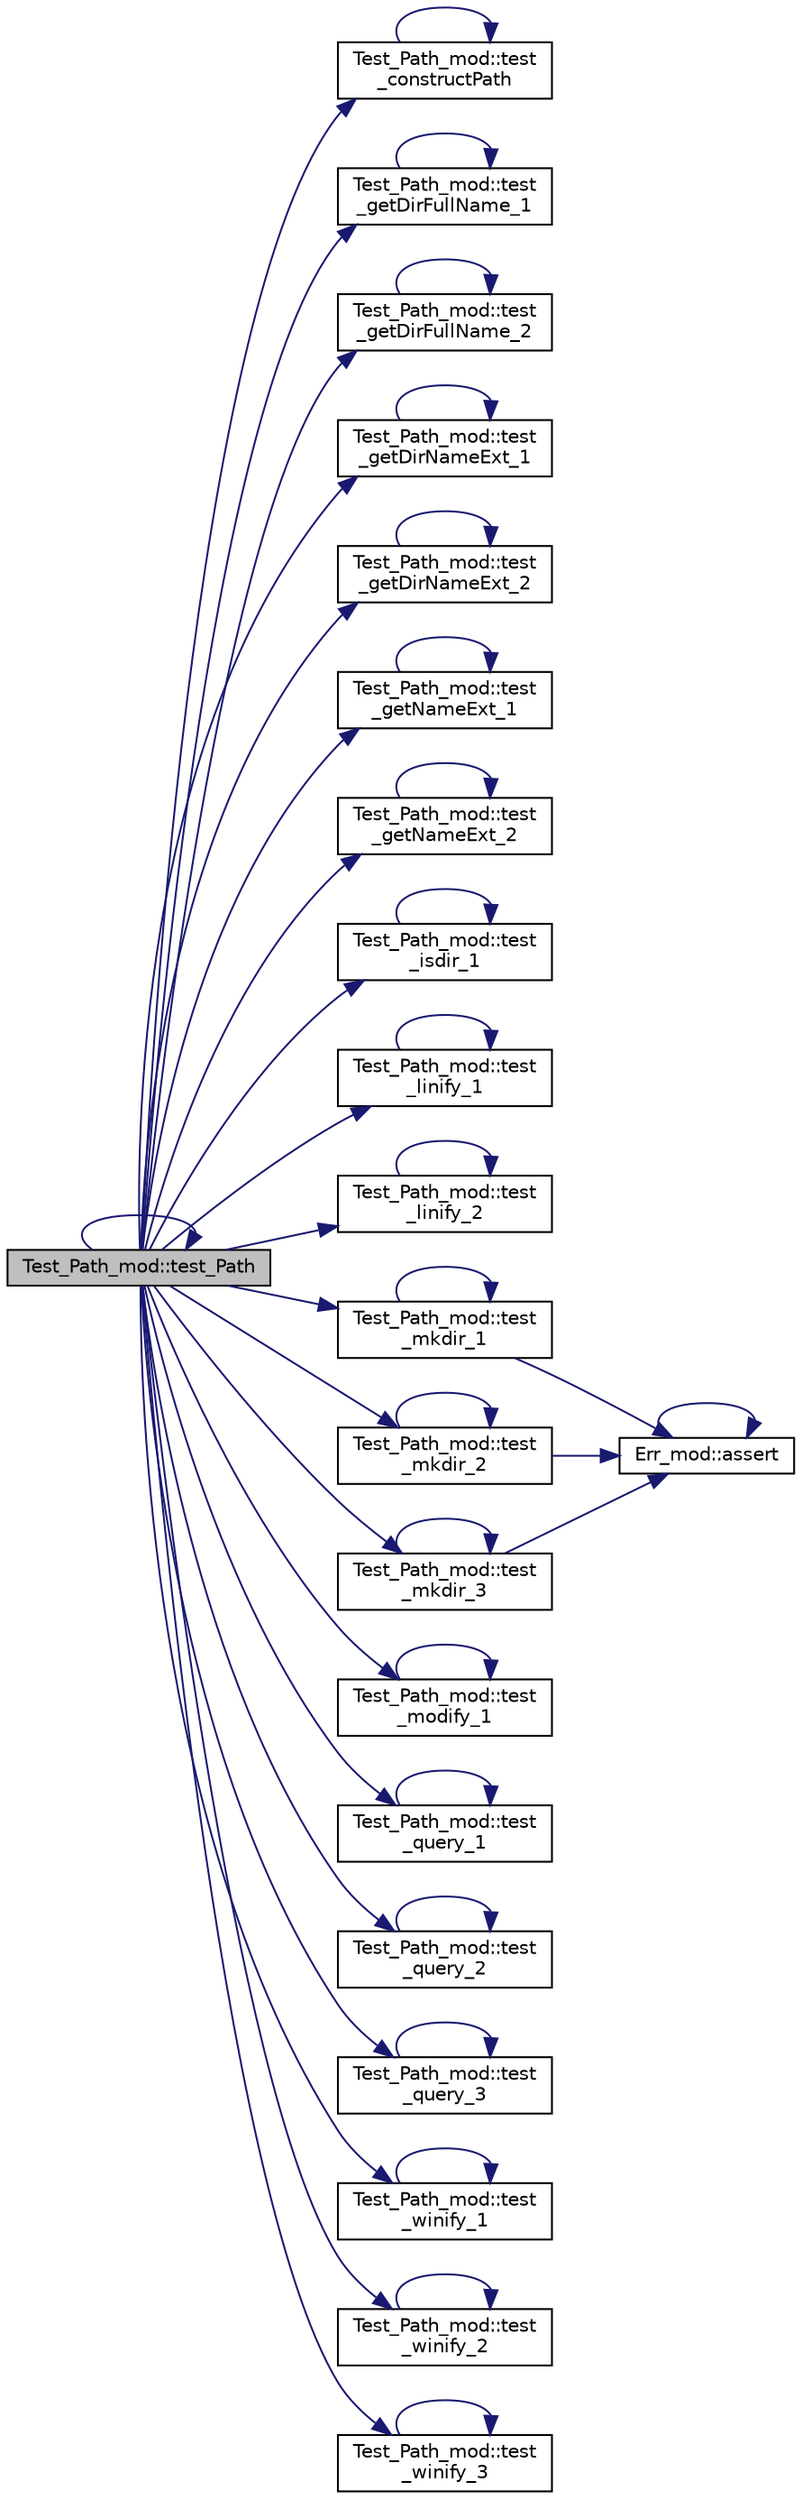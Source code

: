 digraph "Test_Path_mod::test_Path"
{
 // LATEX_PDF_SIZE
  edge [fontname="Helvetica",fontsize="10",labelfontname="Helvetica",labelfontsize="10"];
  node [fontname="Helvetica",fontsize="10",shape=record];
  rankdir="LR";
  Node1 [label="Test_Path_mod::test_Path",height=0.2,width=0.4,color="black", fillcolor="grey75", style="filled", fontcolor="black",tooltip=" "];
  Node1 -> Node2 [color="midnightblue",fontsize="10",style="solid",fontname="Helvetica"];
  Node2 [label="Test_Path_mod::test\l_constructPath",height=0.2,width=0.4,color="black", fillcolor="white", style="filled",URL="$namespaceTest__Path__mod.html#ac97731c1d2333ebd760a665f06e569c3",tooltip=" "];
  Node2 -> Node2 [color="midnightblue",fontsize="10",style="solid",fontname="Helvetica"];
  Node1 -> Node3 [color="midnightblue",fontsize="10",style="solid",fontname="Helvetica"];
  Node3 [label="Test_Path_mod::test\l_getDirFullName_1",height=0.2,width=0.4,color="black", fillcolor="white", style="filled",URL="$namespaceTest__Path__mod.html#a809f09b0de1f62e71695e029810a1f87",tooltip=" "];
  Node3 -> Node3 [color="midnightblue",fontsize="10",style="solid",fontname="Helvetica"];
  Node1 -> Node4 [color="midnightblue",fontsize="10",style="solid",fontname="Helvetica"];
  Node4 [label="Test_Path_mod::test\l_getDirFullName_2",height=0.2,width=0.4,color="black", fillcolor="white", style="filled",URL="$namespaceTest__Path__mod.html#a0defd2bb5724d1d72140f92fd614adb8",tooltip="When the filename is all file name without extension (any dots), getDirFullName() must return the ful..."];
  Node4 -> Node4 [color="midnightblue",fontsize="10",style="solid",fontname="Helvetica"];
  Node1 -> Node5 [color="midnightblue",fontsize="10",style="solid",fontname="Helvetica"];
  Node5 [label="Test_Path_mod::test\l_getDirNameExt_1",height=0.2,width=0.4,color="black", fillcolor="white", style="filled",URL="$namespaceTest__Path__mod.html#a2d3cff9e8d9be0e1baedb5ac481015c2",tooltip=" "];
  Node5 -> Node5 [color="midnightblue",fontsize="10",style="solid",fontname="Helvetica"];
  Node1 -> Node6 [color="midnightblue",fontsize="10",style="solid",fontname="Helvetica"];
  Node6 [label="Test_Path_mod::test\l_getDirNameExt_2",height=0.2,width=0.4,color="black", fillcolor="white", style="filled",URL="$namespaceTest__Path__mod.html#a0cda3a73fafb705b1a55e6d524beb091",tooltip=" "];
  Node6 -> Node6 [color="midnightblue",fontsize="10",style="solid",fontname="Helvetica"];
  Node1 -> Node7 [color="midnightblue",fontsize="10",style="solid",fontname="Helvetica"];
  Node7 [label="Test_Path_mod::test\l_getNameExt_1",height=0.2,width=0.4,color="black", fillcolor="white", style="filled",URL="$namespaceTest__Path__mod.html#accd3e18e754414cb875adf5045d86ff6",tooltip="When the filename is all file extension, getNameExt() must return an empty file name and an extension..."];
  Node7 -> Node7 [color="midnightblue",fontsize="10",style="solid",fontname="Helvetica"];
  Node1 -> Node8 [color="midnightblue",fontsize="10",style="solid",fontname="Helvetica"];
  Node8 [label="Test_Path_mod::test\l_getNameExt_2",height=0.2,width=0.4,color="black", fillcolor="white", style="filled",URL="$namespaceTest__Path__mod.html#a23aee363b5a8190370414f9063f4147a",tooltip=" "];
  Node8 -> Node8 [color="midnightblue",fontsize="10",style="solid",fontname="Helvetica"];
  Node1 -> Node9 [color="midnightblue",fontsize="10",style="solid",fontname="Helvetica"];
  Node9 [label="Test_Path_mod::test\l_isdir_1",height=0.2,width=0.4,color="black", fillcolor="white", style="filled",URL="$namespaceTest__Path__mod.html#ac1fdbe6c9e537fbcb53271438c75eed9",tooltip="Test if isdir() can successfully detect an existing directory."];
  Node9 -> Node9 [color="midnightblue",fontsize="10",style="solid",fontname="Helvetica"];
  Node1 -> Node10 [color="midnightblue",fontsize="10",style="solid",fontname="Helvetica"];
  Node10 [label="Test_Path_mod::test\l_linify_1",height=0.2,width=0.4,color="black", fillcolor="white", style="filled",URL="$namespaceTest__Path__mod.html#ac61b7c56222a827b40be3e145c19e6f8",tooltip=" "];
  Node10 -> Node10 [color="midnightblue",fontsize="10",style="solid",fontname="Helvetica"];
  Node1 -> Node11 [color="midnightblue",fontsize="10",style="solid",fontname="Helvetica"];
  Node11 [label="Test_Path_mod::test\l_linify_2",height=0.2,width=0.4,color="black", fillcolor="white", style="filled",URL="$namespaceTest__Path__mod.html#a1e00d5c44632e1f2e37b64b322b40d56",tooltip=" "];
  Node11 -> Node11 [color="midnightblue",fontsize="10",style="solid",fontname="Helvetica"];
  Node1 -> Node12 [color="midnightblue",fontsize="10",style="solid",fontname="Helvetica"];
  Node12 [label="Test_Path_mod::test\l_mkdir_1",height=0.2,width=0.4,color="black", fillcolor="white", style="filled",URL="$namespaceTest__Path__mod.html#a53c5fe29bb5c59e9f3e70c33a89910df",tooltip="Test whether all processors are capable of generating directories."];
  Node12 -> Node13 [color="midnightblue",fontsize="10",style="solid",fontname="Helvetica"];
  Node13 [label="Err_mod::assert",height=0.2,width=0.4,color="black", fillcolor="white", style="filled",URL="$namespaceErr__mod.html#a36a83db6a4f7bbdd52e4e1a4da550e31",tooltip="Verify the assertion holds. If not, print the (optional) input message on stdout and return or error-..."];
  Node13 -> Node13 [color="midnightblue",fontsize="10",style="solid",fontname="Helvetica"];
  Node12 -> Node12 [color="midnightblue",fontsize="10",style="solid",fontname="Helvetica"];
  Node1 -> Node14 [color="midnightblue",fontsize="10",style="solid",fontname="Helvetica"];
  Node14 [label="Test_Path_mod::test\l_mkdir_2",height=0.2,width=0.4,color="black", fillcolor="white", style="filled",URL="$namespaceTest__Path__mod.html#a5ae21fceb3693f763ccc74b07a0df700",tooltip="Test whether all processors are capable of generating directories."];
  Node14 -> Node13 [color="midnightblue",fontsize="10",style="solid",fontname="Helvetica"];
  Node14 -> Node14 [color="midnightblue",fontsize="10",style="solid",fontname="Helvetica"];
  Node1 -> Node15 [color="midnightblue",fontsize="10",style="solid",fontname="Helvetica"];
  Node15 [label="Test_Path_mod::test\l_mkdir_3",height=0.2,width=0.4,color="black", fillcolor="white", style="filled",URL="$namespaceTest__Path__mod.html#ae63ee6cbcc086a7dfd9e3124120da68b",tooltip="Test whether all processors are capable of generating directories, without the input optional argumen..."];
  Node15 -> Node13 [color="midnightblue",fontsize="10",style="solid",fontname="Helvetica"];
  Node15 -> Node15 [color="midnightblue",fontsize="10",style="solid",fontname="Helvetica"];
  Node1 -> Node16 [color="midnightblue",fontsize="10",style="solid",fontname="Helvetica"];
  Node16 [label="Test_Path_mod::test\l_modify_1",height=0.2,width=0.4,color="black", fillcolor="white", style="filled",URL="$namespaceTest__Path__mod.html#acdff0375e3e15c07a2d2e0f10aa38ce9",tooltip="When the filename is all file extension, getNameExt() must return an empty file name and an extension..."];
  Node16 -> Node16 [color="midnightblue",fontsize="10",style="solid",fontname="Helvetica"];
  Node1 -> Node1 [color="midnightblue",fontsize="10",style="solid",fontname="Helvetica"];
  Node1 -> Node17 [color="midnightblue",fontsize="10",style="solid",fontname="Helvetica"];
  Node17 [label="Test_Path_mod::test\l_query_1",height=0.2,width=0.4,color="black", fillcolor="white", style="filled",URL="$namespaceTest__Path__mod.html#a4a515f4887017808e7f3492a19209f97",tooltip="When the original path is not allocated, guery() must return an error message."];
  Node17 -> Node17 [color="midnightblue",fontsize="10",style="solid",fontname="Helvetica"];
  Node1 -> Node18 [color="midnightblue",fontsize="10",style="solid",fontname="Helvetica"];
  Node18 [label="Test_Path_mod::test\l_query_2",height=0.2,width=0.4,color="black", fillcolor="white", style="filled",URL="$namespaceTest__Path__mod.html#aec5d7bb6551587b79e27a7038368b2e5",tooltip="When the original path is allocated but is empty, guery() must return an error message."];
  Node18 -> Node18 [color="midnightblue",fontsize="10",style="solid",fontname="Helvetica"];
  Node1 -> Node19 [color="midnightblue",fontsize="10",style="solid",fontname="Helvetica"];
  Node19 [label="Test_Path_mod::test\l_query_3",height=0.2,width=0.4,color="black", fillcolor="white", style="filled",URL="$namespaceTest__Path__mod.html#adaae5963ef15338a10e2761f9fe564e3",tooltip="When the optional OS is provided, the results must be the same as when it is not provided."];
  Node19 -> Node19 [color="midnightblue",fontsize="10",style="solid",fontname="Helvetica"];
  Node1 -> Node20 [color="midnightblue",fontsize="10",style="solid",fontname="Helvetica"];
  Node20 [label="Test_Path_mod::test\l_winify_1",height=0.2,width=0.4,color="black", fillcolor="white", style="filled",URL="$namespaceTest__Path__mod.html#a1b439fc1ebfbe2e775fc74f5375f9472",tooltip=" "];
  Node20 -> Node20 [color="midnightblue",fontsize="10",style="solid",fontname="Helvetica"];
  Node1 -> Node21 [color="midnightblue",fontsize="10",style="solid",fontname="Helvetica"];
  Node21 [label="Test_Path_mod::test\l_winify_2",height=0.2,width=0.4,color="black", fillcolor="white", style="filled",URL="$namespaceTest__Path__mod.html#acd4e911665e543a97453722d03781a92",tooltip="Test whether the routine can successfully remove multiple backslashes from the path to convert them a..."];
  Node21 -> Node21 [color="midnightblue",fontsize="10",style="solid",fontname="Helvetica"];
  Node1 -> Node22 [color="midnightblue",fontsize="10",style="solid",fontname="Helvetica"];
  Node22 [label="Test_Path_mod::test\l_winify_3",height=0.2,width=0.4,color="black", fillcolor="white", style="filled",URL="$namespaceTest__Path__mod.html#a7ea554efc6f68932827092ccfd9eab8a",tooltip="Test whether the routine can successfully convert a single forward-slash path to a backslash."];
  Node22 -> Node22 [color="midnightblue",fontsize="10",style="solid",fontname="Helvetica"];
}
